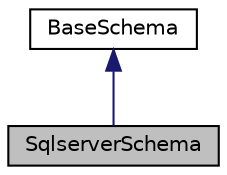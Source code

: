 digraph "SqlserverSchema"
{
  edge [fontname="Helvetica",fontsize="10",labelfontname="Helvetica",labelfontsize="10"];
  node [fontname="Helvetica",fontsize="10",shape=record];
  Node1 [label="SqlserverSchema",height=0.2,width=0.4,color="black", fillcolor="grey75", style="filled", fontcolor="black"];
  Node2 -> Node1 [dir="back",color="midnightblue",fontsize="10",style="solid",fontname="Helvetica"];
  Node2 [label="BaseSchema",height=0.2,width=0.4,color="black", fillcolor="white", style="filled",URL="$class_cake_1_1_database_1_1_schema_1_1_base_schema.html"];
}
